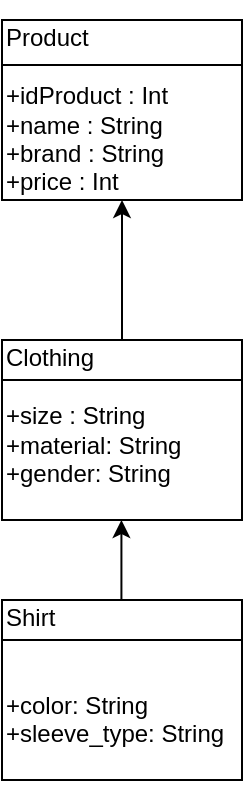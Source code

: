 <mxfile version="22.1.16" type="device">
  <diagram name="Page-1" id="6aMqeUYQLtkBvbegMWVF">
    <mxGraphModel dx="618" dy="328" grid="1" gridSize="10" guides="1" tooltips="1" connect="1" arrows="1" fold="1" page="1" pageScale="1" pageWidth="1100" pageHeight="850" math="0" shadow="0">
      <root>
        <mxCell id="0" />
        <mxCell id="1" parent="0" />
        <mxCell id="8xRdGPMe5xYixQhcm8Q5-3" value="&lt;p style=&quot;line-height: 120%;&quot;&gt;&lt;font style=&quot;font-size: 12px;&quot;&gt;Product&lt;br&gt;&lt;br&gt;+idProduct : Int&lt;br&gt;+name : String&lt;br&gt;+brand : String&lt;br&gt;+price : Int&lt;/font&gt;&lt;/p&gt;" style="rounded=0;whiteSpace=wrap;html=1;align=left;container=1;" vertex="1" parent="1">
          <mxGeometry x="480" y="90" width="120" height="90" as="geometry">
            <mxRectangle x="480" y="90" width="120" height="120" as="alternateBounds" />
          </mxGeometry>
        </mxCell>
        <mxCell id="8xRdGPMe5xYixQhcm8Q5-4" value="" style="endArrow=classic;html=1;rounded=0;exitX=0.5;exitY=0;exitDx=0;exitDy=0;entryX=0.5;entryY=1;entryDx=0;entryDy=0;" edge="1" parent="1">
          <mxGeometry width="50" height="50" relative="1" as="geometry">
            <mxPoint x="539.71" y="380" as="sourcePoint" />
            <mxPoint x="539.71" y="340" as="targetPoint" />
            <Array as="points">
              <mxPoint x="539.71" y="380" />
            </Array>
          </mxGeometry>
        </mxCell>
        <mxCell id="8xRdGPMe5xYixQhcm8Q5-5" value="" style="endArrow=classic;html=1;rounded=0;exitX=0.5;exitY=0;exitDx=0;exitDy=0;entryX=0.5;entryY=1;entryDx=0;entryDy=0;" edge="1" parent="1" source="8xRdGPMe5xYixQhcm8Q5-7" target="8xRdGPMe5xYixQhcm8Q5-3">
          <mxGeometry width="50" height="50" relative="1" as="geometry">
            <mxPoint x="540" y="250" as="sourcePoint" />
            <mxPoint x="550" y="320" as="targetPoint" />
          </mxGeometry>
        </mxCell>
        <mxCell id="8xRdGPMe5xYixQhcm8Q5-6" value="" style="endArrow=none;html=1;rounded=0;exitX=0;exitY=0.25;exitDx=0;exitDy=0;entryX=1;entryY=0.25;entryDx=0;entryDy=0;" edge="1" parent="1" source="8xRdGPMe5xYixQhcm8Q5-3" target="8xRdGPMe5xYixQhcm8Q5-3">
          <mxGeometry width="50" height="50" relative="1" as="geometry">
            <mxPoint x="540" y="290" as="sourcePoint" />
            <mxPoint x="590" y="240" as="targetPoint" />
          </mxGeometry>
        </mxCell>
        <mxCell id="8xRdGPMe5xYixQhcm8Q5-7" value="&lt;p style=&quot;line-height: 120%;&quot;&gt;&lt;font style=&quot;font-size: 12px;&quot;&gt;Clothing&lt;br&gt;&lt;br&gt;+size : String&lt;br&gt;+material: String&lt;br&gt;+gender: String&lt;br&gt;&lt;br&gt;&lt;/font&gt;&lt;/p&gt;" style="rounded=0;whiteSpace=wrap;html=1;align=left;container=1;" vertex="1" parent="1">
          <mxGeometry x="480" y="250" width="120" height="90" as="geometry">
            <mxRectangle x="480" y="250" width="120" height="120" as="alternateBounds" />
          </mxGeometry>
        </mxCell>
        <mxCell id="8xRdGPMe5xYixQhcm8Q5-8" value="" style="endArrow=none;html=1;rounded=0;exitX=0;exitY=0.25;exitDx=0;exitDy=0;entryX=1;entryY=0.25;entryDx=0;entryDy=0;" edge="1" parent="8xRdGPMe5xYixQhcm8Q5-7">
          <mxGeometry width="50" height="50" relative="1" as="geometry">
            <mxPoint y="20" as="sourcePoint" />
            <mxPoint x="120" y="20" as="targetPoint" />
          </mxGeometry>
        </mxCell>
        <mxCell id="8xRdGPMe5xYixQhcm8Q5-10" value="&lt;p style=&quot;line-height: 120%;&quot;&gt;&lt;font style=&quot;font-size: 12px;&quot;&gt;Shirt&lt;br&gt;&lt;br&gt;&lt;br&gt;+color: String&lt;br&gt;+sleeve_type: String&lt;br&gt;&lt;br&gt;&lt;/font&gt;&lt;/p&gt;" style="rounded=0;whiteSpace=wrap;html=1;align=left;container=1;" vertex="1" parent="1">
          <mxGeometry x="480" y="380" width="120" height="90" as="geometry">
            <mxRectangle x="480" y="380" width="120" height="120" as="alternateBounds" />
          </mxGeometry>
        </mxCell>
        <mxCell id="8xRdGPMe5xYixQhcm8Q5-11" value="" style="endArrow=none;html=1;rounded=0;exitX=0;exitY=0.25;exitDx=0;exitDy=0;entryX=1;entryY=0.25;entryDx=0;entryDy=0;" edge="1" parent="8xRdGPMe5xYixQhcm8Q5-10">
          <mxGeometry width="50" height="50" relative="1" as="geometry">
            <mxPoint y="20" as="sourcePoint" />
            <mxPoint x="120" y="20" as="targetPoint" />
          </mxGeometry>
        </mxCell>
      </root>
    </mxGraphModel>
  </diagram>
</mxfile>
